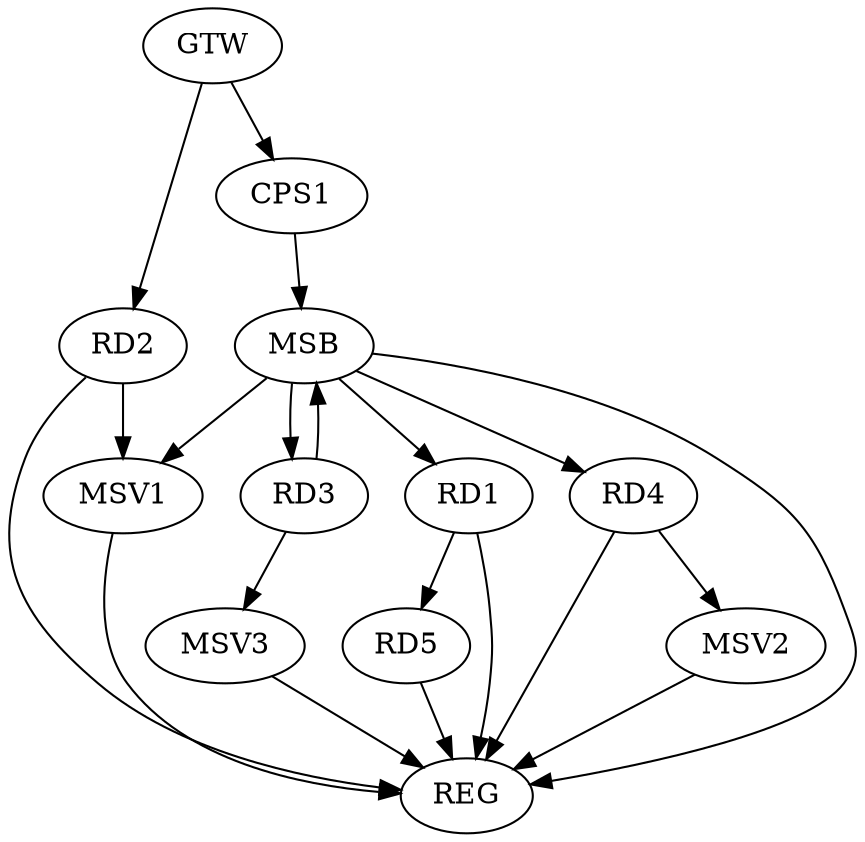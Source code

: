 strict digraph G {
  RD1 [ label="RD1" ];
  RD2 [ label="RD2" ];
  RD3 [ label="RD3" ];
  RD4 [ label="RD4" ];
  RD5 [ label="RD5" ];
  CPS1 [ label="CPS1" ];
  GTW [ label="GTW" ];
  REG [ label="REG" ];
  MSB [ label="MSB" ];
  MSV1 [ label="MSV1" ];
  MSV2 [ label="MSV2" ];
  MSV3 [ label="MSV3" ];
  GTW -> RD2;
  GTW -> CPS1;
  RD1 -> REG;
  RD2 -> REG;
  RD4 -> REG;
  RD5 -> REG;
  RD3 -> MSB;
  MSB -> REG;
  CPS1 -> MSB;
  MSB -> RD1;
  MSB -> RD3;
  MSB -> RD4;
  RD1 -> RD5;
  RD2 -> MSV1;
  MSB -> MSV1;
  MSV1 -> REG;
  RD4 -> MSV2;
  MSV2 -> REG;
  RD3 -> MSV3;
  MSV3 -> REG;
}
